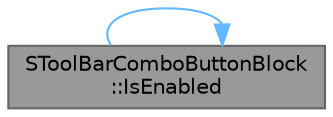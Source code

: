 digraph "SToolBarComboButtonBlock::IsEnabled"
{
 // INTERACTIVE_SVG=YES
 // LATEX_PDF_SIZE
  bgcolor="transparent";
  edge [fontname=Helvetica,fontsize=10,labelfontname=Helvetica,labelfontsize=10];
  node [fontname=Helvetica,fontsize=10,shape=box,height=0.2,width=0.4];
  rankdir="LR";
  Node1 [id="Node000001",label="SToolBarComboButtonBlock\l::IsEnabled",height=0.2,width=0.4,color="gray40", fillcolor="grey60", style="filled", fontcolor="black",tooltip="Called by Slate to determine if this button is enabled."];
  Node1 -> Node1 [id="edge1_Node000001_Node000001",color="steelblue1",style="solid",tooltip=" "];
}
